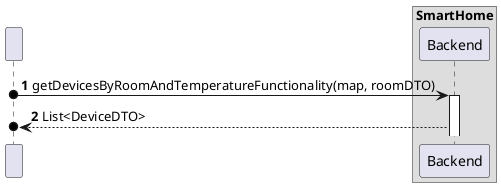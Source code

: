 @startuml
'https://plantuml.com/sequence-diagram

!pragma layout smetana

autonumber

participant " " as HTTP

box "SmartHome"
    participant "Backend" as BE

end box
HTTP o-> BE: getDevicesByRoomAndTemperatureFunctionality(map, roomDTO)
activate BE

BE -->o HTTP: List<DeviceDTO>


@enduml